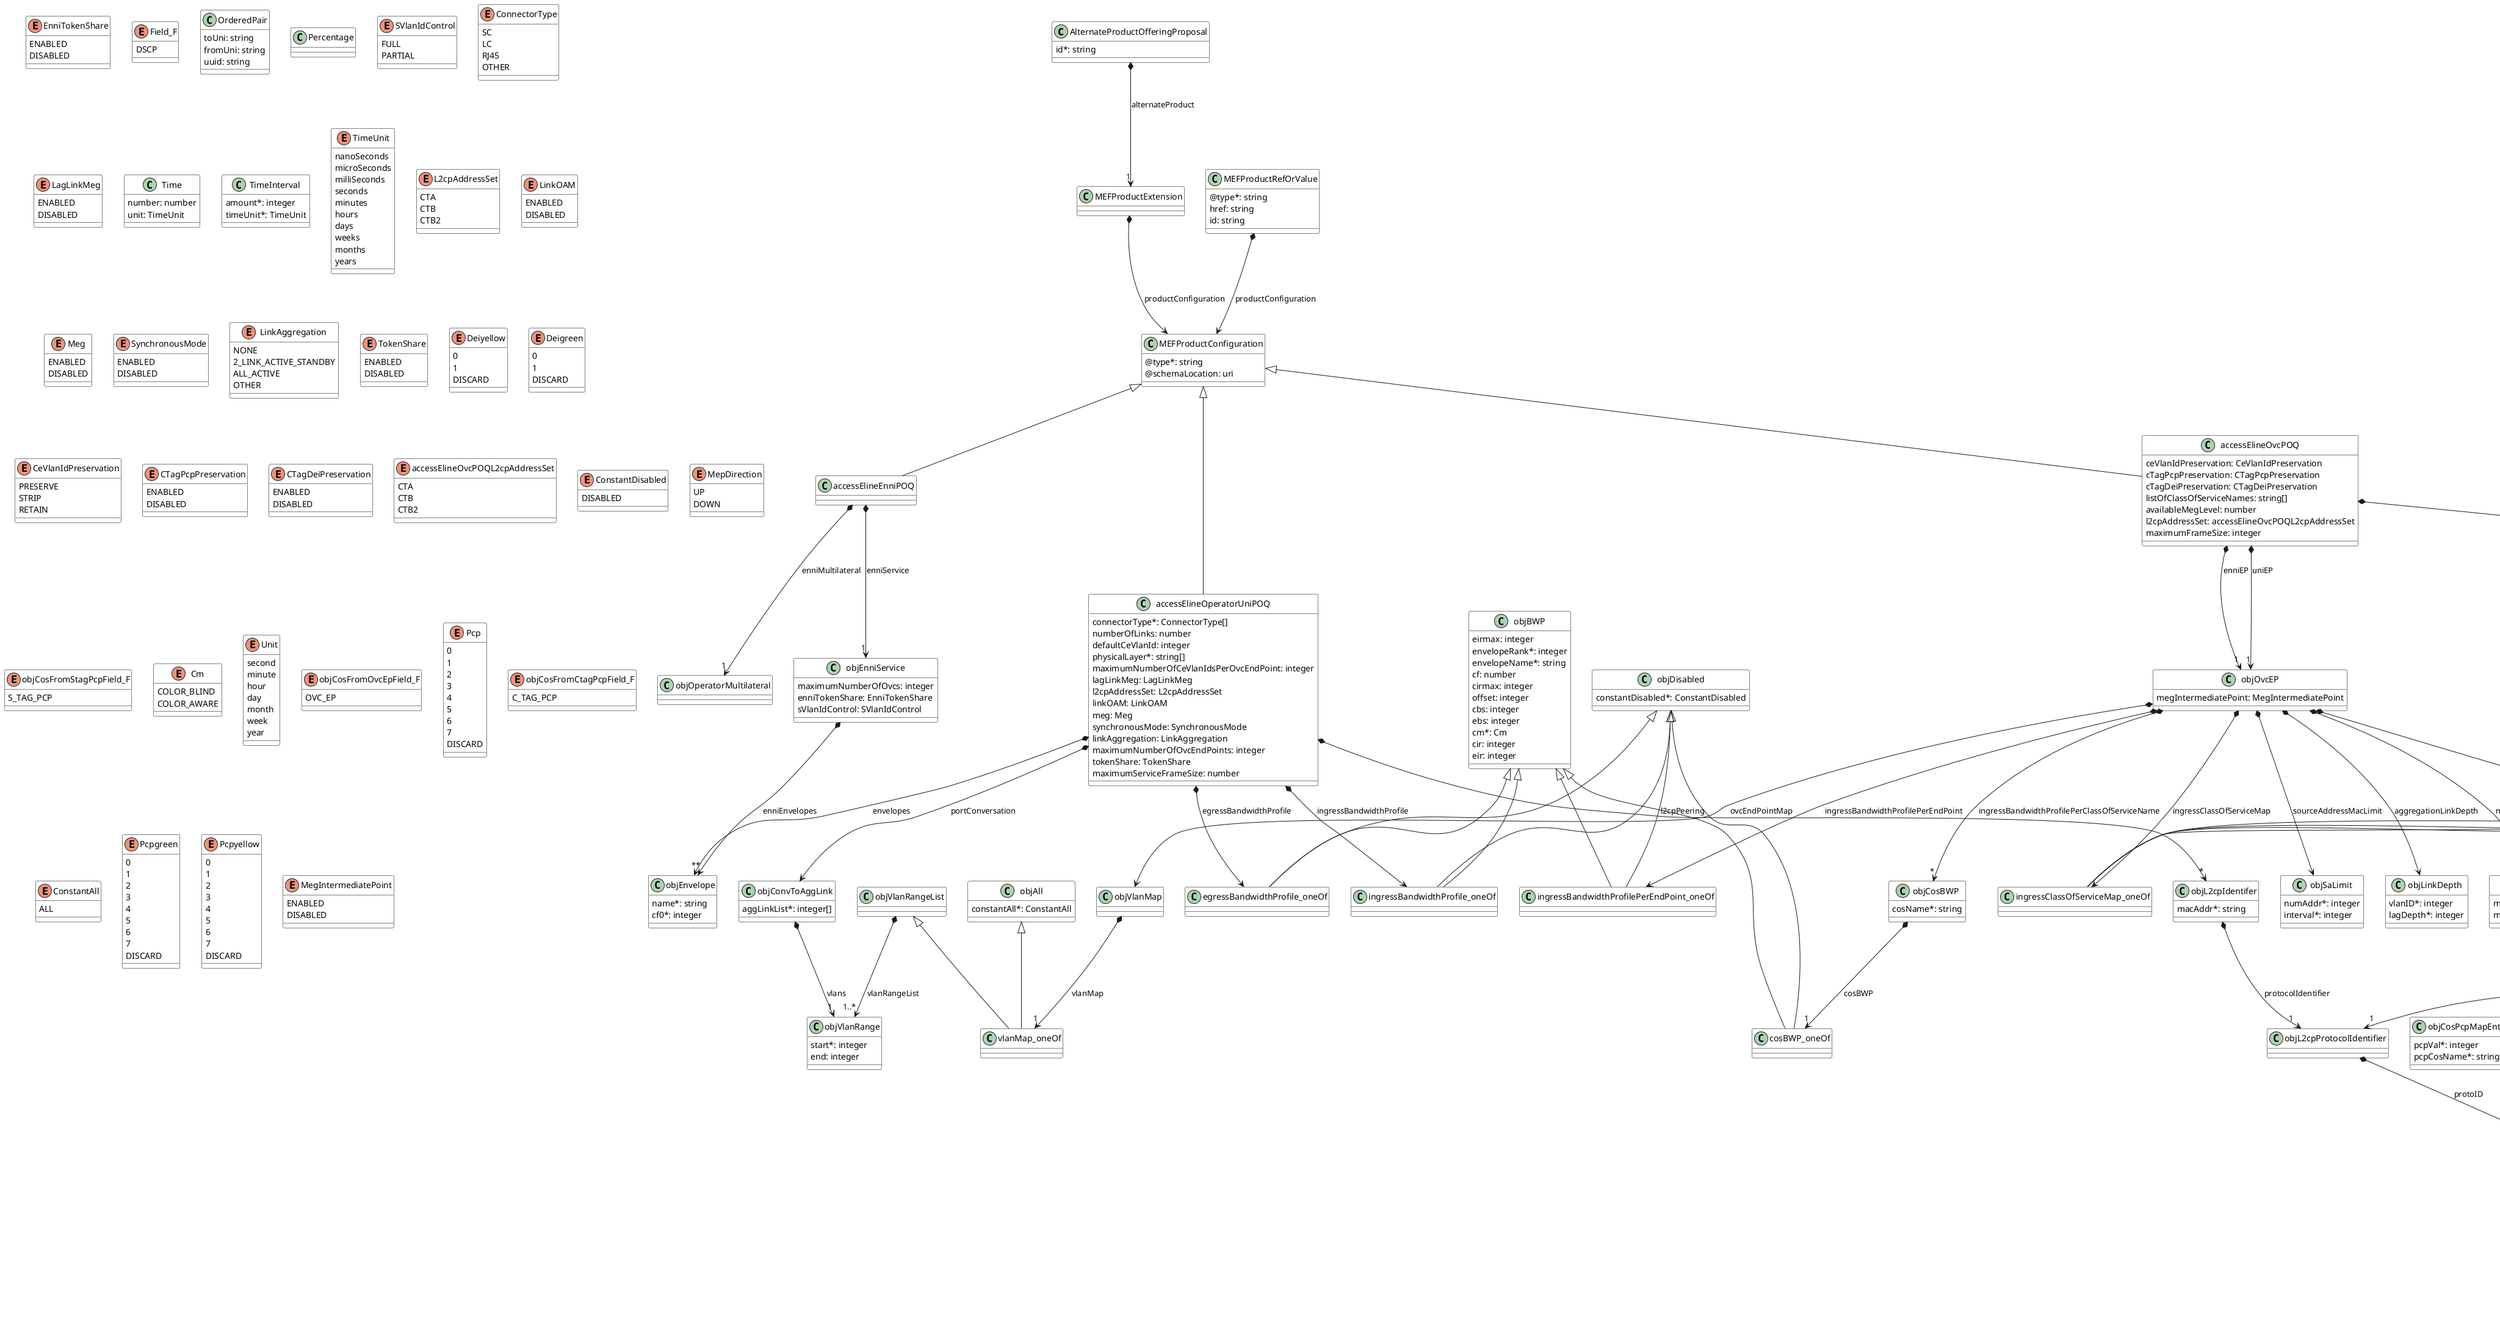 @startuml
skinparam {
    ClassBackgroundColor White
    ClassBorderColor Black
}

class AlternateProductOfferingProposal {

    id*: string 
}

AlternateProductOfferingProposal *-->"1" MEFProductExtension : alternateProduct


enum EnniTokenShare {

    ENABLED
    DISABLED
}
enum Field_F {

    DSCP
}
class OneWayConsecutiveHighLossIntervalPmMetric {

    consecutiveNumberP: integer 
    oneWayChliObjective: integer 
    orderedPairs: OrderedPair[] 
}



class OneWayMeanFrameDelayRangePmMetric {

    oneWayFdrPercentile: Percentage 
    oneWayFdrObjective: Time 
    orderedPairs: OrderedPair[] 
}



class OrderedPair {

    toUni: string 
    fromUni: string 
    uuid: string 
}



class Percentage {

}



enum SVlanIdControl {

    FULL
    PARTIAL
}
enum ConnectorType {

    SC
    LC
    RJ45
    OTHER
}
enum LagLinkMeg {

    ENABLED
    DISABLED
}
class MEFProductConfiguration {

    @type*: string 
    @schemaLocation: uri 
}



class MEFProductExtension {

}

MEFProductExtension *--> MEFProductConfiguration : productConfiguration


class MEFProductRefOrValue {

    @type*: string 
    href: string 
    id: string 
}

MEFProductRefOrValue *--> MEFProductConfiguration : productConfiguration


class OneWayAvailabilityPmMetric {

    oneWayAvailabilityObjective: Percentage 
    orderedPairs: OrderedPair[] 
}



class OneWayCompositePmMetric {

    oneWayIfdvThreshold: Time 
    cpmObjective: Percentage 
    compositeFrameDelay: integer 
    compositeFrameDelayVariation: integer 
    oneWayFdThreshold: Time 
    compositeFrameLoss: integer 
    orderedPairs: OrderedPair[] 
    compositePerformanceIndicatorThreshold: number 
}



class OneWayFrameDelayPmMetric {

    oneWayFdObjective: Time 
    oneWayFdPercentile: Percentage 
    orderedPairList: OrderedPair[] 
}



class OneWayFrameLossRatioPmMetric {

    oneWayFrameLossRatioObjective: Percentage 
    orderedPairs: OrderedPair[] 
}



class OneWayGroupAvailabilityPmMetric {

    minimumNumberOfSetsAvailableK: integer 
    oneWayGroupAvailabilityObjective: Percentage 
}

OneWayGroupAvailabilityPmMetric *-->"*" SetOfOrderedPairs : setOfOrderedPairs


class OneWayHighLossIntervalPmMetric {

    oneWayHighLossIntervalsObjective: integer 
    orderedPairs: OrderedPair[] 
}



class OneWayInterFrameDelayVariationPmMetric {

    oneWayIfdvPercentile: Percentage 
    oneWayIfdvObjective: Time 
    timeDuration: Time 
    orderedPairs: OrderedPair[] 
}



class OneWayMeanFrameDelayPmMetric {

    oneWayMfdObjective: Time 
    orderedPairs: OrderedPair[] 
}

class SetOfOrderedPairs {

    orderedPairsList: OrderedPair[] 
}



class SlsCosNameEntry {

    thresholdC: number 
    consecutiveIntervalN: integer 
    deltaT: integer 
    cosName: string 
}

SlsCosNameEntry *-->"*" SlsObjectiveAndParameters : slsObjectiveAndParameterList


class SlsObjectiveAndParameters {

}

SlsObjectiveAndParameters *-->"*" OneWayMeanFrameDelayRangePmMetric : oneWayMeanFrameDelayRangePmMetric
SlsObjectiveAndParameters *-->"*" OneWayAvailabilityPmMetric : oneWayAvailabilityPmMetric
SlsObjectiveAndParameters *-->"*" OneWayCompositePmMetric : oneWayCompositePmMetric
SlsObjectiveAndParameters *-->"*" OneWayFrameDelayPmMetric : oneWayFrameDelayPmMetric
SlsObjectiveAndParameters *-->"*" OneWayInterFrameDelayVariationPmMetric : oneWayInterFrameDelayVariationPmMetric
SlsObjectiveAndParameters *-->"*" OneWayFrameLossRatioPmMetric : oneWayFrameLossRatioPmMetric
SlsObjectiveAndParameters *-->"*" OneWayMeanFrameDelayPmMetric : oneWayMeanFrameDelayPmMetric
SlsObjectiveAndParameters *-->"*" OneWayHighLossIntervalPmMetric : oneWayHighLossIntervalPmMetric
SlsObjectiveAndParameters *-->"*" OneWayGroupAvailabilityPmMetric : oneWayGroupAvailabilityPmMetric
SlsObjectiveAndParameters *-->"*" OneWayConsecutiveHighLossIntervalPmMetric : oneWayConsecutiveHighLossIntervalPmMetric


class Time {

    number: number 
    unit: TimeUnit 
}



class TimeAndDate {

    hour: integer 
    month: integer 
    year: integer 
    day: integer 
    minute: integer 
    second: integer 
}



class TimeInterval {

    amount*: integer 
    timeUnit*: TimeUnit 
}



class TimeIntervalT {

    number: integer 
    unit: Unit 
}



class accessElineEnniPOQ {

}
MEFProductConfiguration <|-- accessElineEnniPOQ

accessElineEnniPOQ *-->"1" objOperatorMultilateral : enniMultilateral
accessElineEnniPOQ *-->"1" objEnniService : enniService


class accessElineOperatorUniPOQ {

    connectorType*: ConnectorType[] 
    numberOfLinks: number 
    defaultCeVlanId: integer 
    physicalLayer*: string[] 
    maximumNumberOfCeVlanIdsPerOvcEndPoint: integer 
    lagLinkMeg: LagLinkMeg 
    l2cpAddressSet: L2cpAddressSet 
    linkOAM: LinkOAM 
    meg: Meg 
    synchronousMode: SynchronousMode 
    linkAggregation: LinkAggregation 
    maximumNumberOfOvcEndPoints: integer 
    tokenShare: TokenShare 
    maximumServiceFrameSize: number 
}
MEFProductConfiguration <|-- accessElineOperatorUniPOQ

accessElineOperatorUniPOQ *--> objConvToAggLink : portConversation
accessElineOperatorUniPOQ *--> ingressBandwidthProfile_oneOf : ingressBandwidthProfile
accessElineOperatorUniPOQ *--> egressBandwidthProfile_oneOf : egressBandwidthProfile
accessElineOperatorUniPOQ *-->"*" objL2cpIdentifer : l2cpPeering
accessElineOperatorUniPOQ *-->"*" objEnvelope : envelopes


class accessElineOvcPOQ {

    ceVlanIdPreservation: CeVlanIdPreservation 
    cTagPcpPreservation: CTagPcpPreservation 
    cTagDeiPreservation: CTagDeiPreservation 
    listOfClassOfServiceNames: string[] 
    availableMegLevel: number 
    l2cpAddressSet: accessElineOvcPOQL2cpAddressSet 
    maximumFrameSize: integer 
}
MEFProductConfiguration <|-- accessElineOvcPOQ

accessElineOvcPOQ *-->"1" objOvcEP : enniEP
accessElineOvcPOQ *--> objSLS : carrierEthernetSls
accessElineOvcPOQ *-->"1" objOvcEP : uniEP


class cosBWP_oneOf {

}
objBWP <|-- cosBWP_oneOf
objDisabled <|-- cosBWP_oneOf



class egressBandwidthProfile_oneOf {

}
objBWP <|-- egressBandwidthProfile_oneOf
objDisabled <|-- egressBandwidthProfile_oneOf



class ingressBandwidthProfilePerEndPoint_oneOf {

}
objBWP <|-- ingressBandwidthProfilePerEndPoint_oneOf
objDisabled <|-- ingressBandwidthProfilePerEndPoint_oneOf



class ingressBandwidthProfile_oneOf {

}
objBWP <|-- ingressBandwidthProfile_oneOf
objDisabled <|-- ingressBandwidthProfile_oneOf



class ingressClassOfServiceMap_oneOf {

}
objCosFromOvcEp <|-- ingressClassOfServiceMap_oneOf
objCosFromStagPcp <|-- ingressClassOfServiceMap_oneOf
objCosFromCtagPcp <|-- ingressClassOfServiceMap_oneOf
objCosFromDscp <|-- ingressClassOfServiceMap_oneOf



class vlanMap_oneOf {

}
objVlanRangeList <|-- vlanMap_oneOf
objAll <|-- vlanMap_oneOf



class objAll {

    constantAll*: ConstantAll 
}



class objCcDei {

    deiyellow*: Deiyellow 
    deigreen*: Deigreen 
    cosname*: string 
}



class objCosFromDscp {

    field_F*: Field_F 
}

objCosFromDscp *-->"1" objCosDscpMap : map_M
objCosFromDscp *-->"1" objCosL2cp : l2cp_P


class objDisabled {

    constantDisabled*: ConstantDisabled 
}



class objEnniService {

    maximumNumberOfOvcs: integer 
    enniTokenShare: EnniTokenShare 
    sVlanIdControl: SVlanIdControl 
}

objEnniService *-->"*" objEnvelope : enniEnvelopes


class objEtherType {

    etherType*: string 
}



class objL2cpIdentifer {

    macAddr*: string 
}

objL2cpIdentifer *-->"1" objL2cpProtocolIdentifier : protocolIdentifier


class objSaLimit {

    numAddr*: integer 
    interval*: integer 
}



class objVlanMap {

}

objVlanMap *-->"1" vlanMap_oneOf : vlanMap


class objVlanRange {

    start*: integer 
    end: integer 
}



class objVlanRangeList {

}

objVlanRangeList *-->"1..*" objVlanRange : vlanRangeList


enum TimeUnit {

    nanoSeconds
    microSeconds
    milliSeconds
    seconds
    minutes
    hours
    days
    weeks
    months
    years
}
class objBWP {

    eirmax: integer 
    envelopeRank*: integer 
    envelopeName*: string 
    cf: number 
    cirmax: integer 
    offset: integer 
    cbs: integer 
    ebs: integer 
    cm*: Cm 
    cir: integer 
    eir: integer 
}



class objCcDeiList {

}

objCcDeiList *-->"1..*" objCcDei : ccDeiList


class objCcPcp {

    cosname*: string 
    pcpgreen*: Pcpgreen 
    pcpyellow*: Pcpyellow 
}



class objCcPcpList {

}

objCcPcpList *-->"1..*" objCcPcp : ccPcpList


class objCnPcp {

    cosname*: string 
    pcp*: Pcp 
}



class objCnPcpList {

}

objCnPcpList *-->"1..*" objCnPcp : cnPcpList


class objConvToAggLink {

    aggLinkList*: integer[] 
}

objConvToAggLink *-->"1" objVlanRange : vlans


class objCosBWP {

    cosName*: string 
}

objCosBWP *-->"1" cosBWP_oneOf : cosBWP


class objCosDscpMap {

    notIP: string 
    otherIPv6: string 
    otherIPv4: string 
}

objCosDscpMap *-->"*" objCosDscpMapEntry : dscpValueCoSList


class objCosDscpMapEntry {

    cosName*: string 
}

objCosDscpMapEntry *--> objDscpValues : ipv4List
objCosDscpMapEntry *--> objDscpValues : ipv6List


class objCosFromCtagPcp {

    field_F*: objCosFromCtagPcpField_F 
}

objCosFromCtagPcp *-->"1" objCosPCPList : map_M
objCosFromCtagPcp *-->"1" objCosL2cp : l2cp_P


class objCosFromOvcEp {

    map_M*: string 
    field_F*: objCosFromOvcEpField_F 
}

objCosFromOvcEp *-->"1" objCosL2cp : l2cp_P


class objCosFromStagPcp {

    field_F*: objCosFromStagPcpField_F 
}

objCosFromStagPcp *-->"1" objCosPCPList : map_M
objCosFromStagPcp *-->"1" objCosL2cp : l2cp_P


class objCosL2cp {

    l2cpCosName*: string 
}

objCosL2cp *-->"1" objL2cpProtocolIdentifier : l2cpIdentifier


class objCosPCPList {

}

objCosPCPList *-->"1..*" objCosPcpMapEntry : cosPCPList


class objCosPcpMapEntry {

    pcpVal*: integer 
    pcpCosName*: string 
}



class objDscpValues {

    dscpValues: integer[] 
}



class objEnvelope {

    name*: string 
    cf0*: integer 
}



class objEtherTypeSubType {

    etherType*: string 
    subType*: string 
}



class objL2cpProtocolIdentifier {

}

objL2cpProtocolIdentifier *-->"1" protoID_oneOf : protoID


class protoID_oneOf {

}
objEtherType <|-- protoID_oneOf
objLLC <|-- protoID_oneOf
objEtherTypeSubType <|-- protoID_oneOf



class objLLC {

    llc*: string 
}



class objLinkDepth {

    vlanID*: integer 
    lagDepth*: integer 
}



class objMEPspec {

    megLevel*: integer 
    mepDirection*: MepDirection 
}



class objOperatorMultilateral {

}



class objOvcEP {

    megIntermediatePoint: MegIntermediatePoint 
}

objOvcEP *--> objSaLimit : sourceAddressMacLimit
objOvcEP *--> objLinkDepth : aggregationLinkDepth
objOvcEP *--> objOvcEgressMapItems : egressMap
objOvcEP *--> objVlanMap : ovcEndPointMap
objOvcEP *--> ingressBandwidthProfilePerEndPoint_oneOf : ingressBandwidthProfilePerEndPoint
objOvcEP *-->"*" objCosBWP : ingressBandwidthProfilePerClassOfServiceName
objOvcEP *--> ingressClassOfServiceMap_oneOf : ingressClassOfServiceMap
objOvcEP *-->"*" objMEPspec : maintenanceEndPointList


class objOvcEgressMapItems {

}

objOvcEgressMapItems *-->"*" objCnPcpList : cnpcp
objOvcEgressMapItems *-->"*" objCcDeiList : ccdei
objOvcEgressMapItems *-->"*" objCcPcpList : ccpcp


class objSLS {

}

objSLS *-->"*" SlsCosNameEntry : slsCosNameEntry
objSLS *--> TimeIntervalT : timeInterval
objSLS *--> TimeAndDate : startTime


enum L2cpAddressSet {

    CTA
    CTB
    CTB2
}
enum LinkOAM {

    ENABLED
    DISABLED
}
enum Meg {

    ENABLED
    DISABLED
}
enum SynchronousMode {

    ENABLED
    DISABLED
}
enum LinkAggregation {

    NONE
    2_LINK_ACTIVE_STANDBY
    ALL_ACTIVE
    OTHER
}
enum TokenShare {

    ENABLED
    DISABLED
}
enum Deiyellow {

    0
    1
    DISCARD
}
enum Deigreen {

    0
    1
    DISCARD
}
enum CeVlanIdPreservation {

    PRESERVE
    STRIP
    RETAIN
}
enum CTagPcpPreservation {

    ENABLED
    DISABLED
}
enum CTagDeiPreservation {

    ENABLED
    DISABLED
}
enum accessElineOvcPOQL2cpAddressSet {

    CTA
    CTB
    CTB2
}
enum ConstantDisabled {

    DISABLED
}
enum MepDirection {

    UP
    DOWN
}
enum objCosFromStagPcpField_F {

    S_TAG_PCP
}
enum Cm {

    COLOR_BLIND
    COLOR_AWARE
}
enum Unit {

    second
    minute
    hour
    day
    month
    week
    year
}
enum objCosFromOvcEpField_F {

    OVC_EP
}
enum Pcp {

    0
    1
    2
    3
    4
    5
    6
    7
    DISCARD
}
enum objCosFromCtagPcpField_F {

    C_TAG_PCP
}
enum ConstantAll {

    ALL
}
enum Pcpgreen {

    0
    1
    2
    3
    4
    5
    6
    7
    DISCARD
}
enum Pcpyellow {

    0
    1
    2
    3
    4
    5
    6
    7
    DISCARD
}
enum MegIntermediatePoint {

    ENABLED
    DISABLED
}
@enduml
